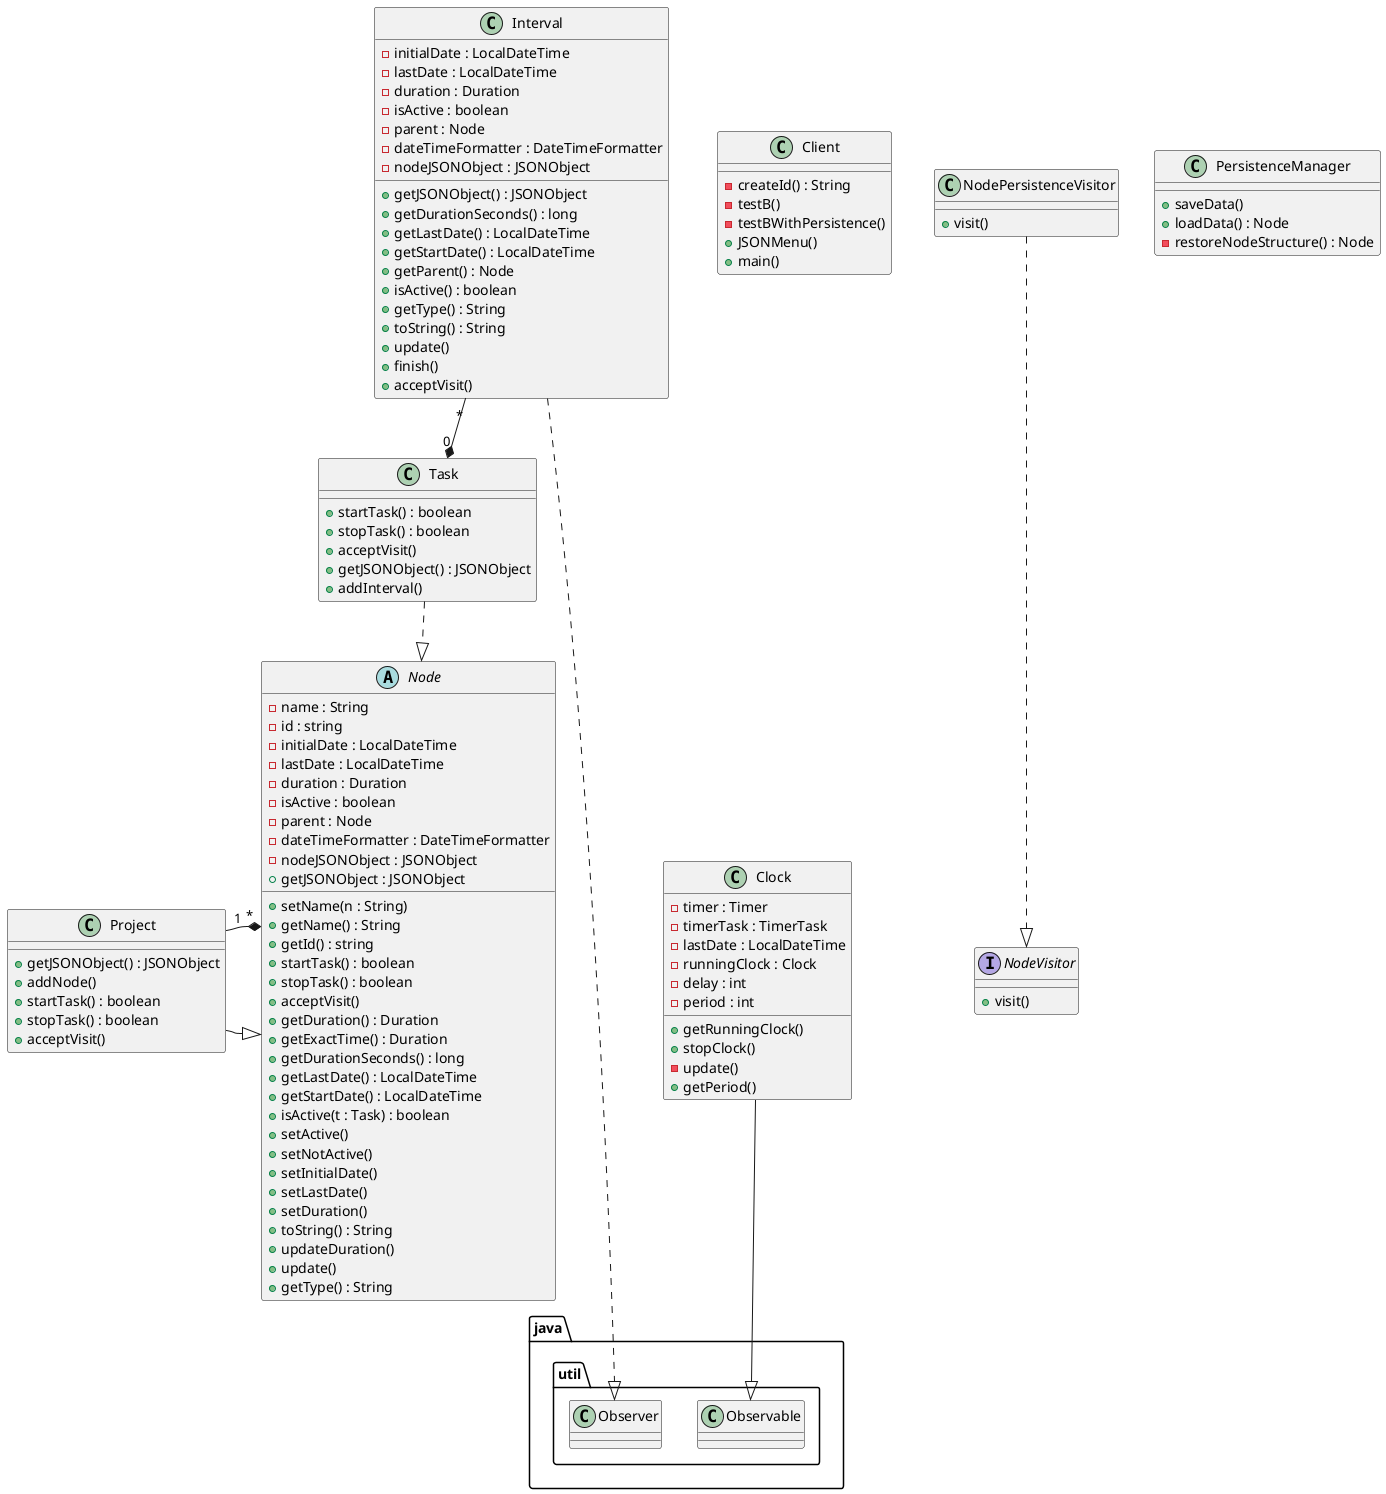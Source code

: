@startuml
class Client {
- createId() : String
- testB()
- testBWithPersistence()
+ JSONMenu()
+ main()
}

abstract Node {
- name : String
- id : string
- initialDate : LocalDateTime
- lastDate : LocalDateTime
- duration : Duration
- isActive : boolean
- parent : Node
- dateTimeFormatter : DateTimeFormatter
- nodeJSONObject : JSONObject
+ getJSONObject : JSONObject
+ setName(n : String)
+ getName() : String
+ getId() : string
+ startTask() : boolean
+ stopTask() : boolean
+ acceptVisit()
+ getDuration() : Duration
+ getExactTime() : Duration
+ getDurationSeconds() : long
+ getLastDate() : LocalDateTime
+ getStartDate() : LocalDateTime
+ isActive(t : Task) : boolean
+ setActive()
+ setNotActive()
+ setInitialDate()
+ setLastDate()
+ setDuration()
+ toString() : String
+ updateDuration()
+ update()
+ getType() : String
}

class Project {
+ getJSONObject() : JSONObject
+ addNode()
+ startTask() : boolean
+ stopTask() : boolean
+ acceptVisit()
}

class Task {
+ startTask() : boolean
+ stopTask() : boolean
+ acceptVisit()
+ getJSONObject() : JSONObject
+ addInterval()
}

class Interval {
- initialDate : LocalDateTime
- lastDate : LocalDateTime
- duration : Duration
- isActive : boolean
- parent : Node
- dateTimeFormatter : DateTimeFormatter
- nodeJSONObject : JSONObject
+ getJSONObject() : JSONObject
+ getDurationSeconds() : long
+ getLastDate() : LocalDateTime
+ getStartDate() : LocalDateTime
+ getParent() : Node
+ isActive() : boolean
+ getType() : String
+ toString() : String
+ update()
+ finish()
+ acceptVisit()
}

class Clock {
- timer : Timer
- timerTask : TimerTask
- lastDate : LocalDateTime
- runningClock : Clock
- delay : int
- period : int
+ getRunningClock()
+ stopClock()
- update()
+ getPeriod()
}

class NodePersistenceVisitor {
+ visit()
}

interface NodeVisitor {
+ visit()
}

class PersistenceManager {
+ saveData()
+ loadData() : Node
- restoreNodeStructure() : Node
}

Project -|> Node
Node "*" *-- "1" Project
Task -.|> Node
Clock -down-|> java.util.Observable
Interval -.down.-|> java.util.Observer
Interval "*" --* "0" Task
NodePersistenceVisitor -.down-|> NodeVisitor

@enduml
